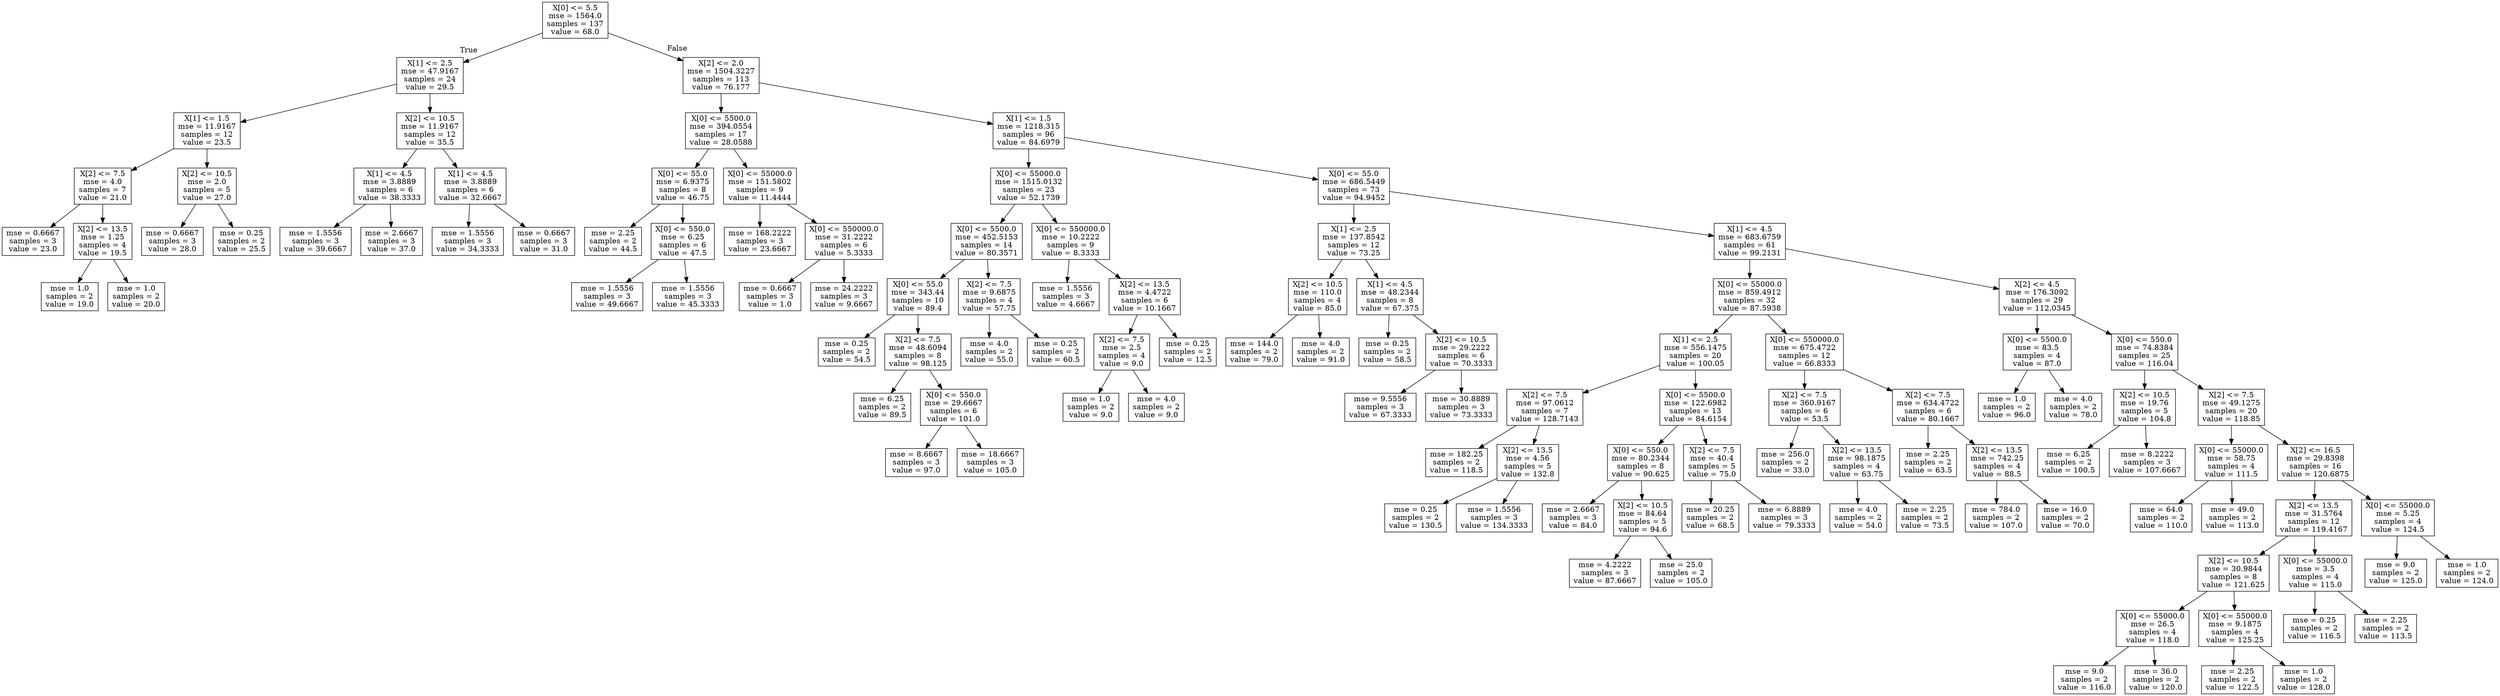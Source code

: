 digraph Tree {
node [shape=box] ;
0 [label="X[0] <= 5.5\nmse = 1564.0\nsamples = 137\nvalue = 68.0"] ;
1 [label="X[1] <= 2.5\nmse = 47.9167\nsamples = 24\nvalue = 29.5"] ;
0 -> 1 [labeldistance=2.5, labelangle=45, headlabel="True"] ;
2 [label="X[1] <= 1.5\nmse = 11.9167\nsamples = 12\nvalue = 23.5"] ;
1 -> 2 ;
3 [label="X[2] <= 7.5\nmse = 4.0\nsamples = 7\nvalue = 21.0"] ;
2 -> 3 ;
4 [label="mse = 0.6667\nsamples = 3\nvalue = 23.0"] ;
3 -> 4 ;
5 [label="X[2] <= 13.5\nmse = 1.25\nsamples = 4\nvalue = 19.5"] ;
3 -> 5 ;
6 [label="mse = 1.0\nsamples = 2\nvalue = 19.0"] ;
5 -> 6 ;
7 [label="mse = 1.0\nsamples = 2\nvalue = 20.0"] ;
5 -> 7 ;
8 [label="X[2] <= 10.5\nmse = 2.0\nsamples = 5\nvalue = 27.0"] ;
2 -> 8 ;
9 [label="mse = 0.6667\nsamples = 3\nvalue = 28.0"] ;
8 -> 9 ;
10 [label="mse = 0.25\nsamples = 2\nvalue = 25.5"] ;
8 -> 10 ;
11 [label="X[2] <= 10.5\nmse = 11.9167\nsamples = 12\nvalue = 35.5"] ;
1 -> 11 ;
12 [label="X[1] <= 4.5\nmse = 3.8889\nsamples = 6\nvalue = 38.3333"] ;
11 -> 12 ;
13 [label="mse = 1.5556\nsamples = 3\nvalue = 39.6667"] ;
12 -> 13 ;
14 [label="mse = 2.6667\nsamples = 3\nvalue = 37.0"] ;
12 -> 14 ;
15 [label="X[1] <= 4.5\nmse = 3.8889\nsamples = 6\nvalue = 32.6667"] ;
11 -> 15 ;
16 [label="mse = 1.5556\nsamples = 3\nvalue = 34.3333"] ;
15 -> 16 ;
17 [label="mse = 0.6667\nsamples = 3\nvalue = 31.0"] ;
15 -> 17 ;
18 [label="X[2] <= 2.0\nmse = 1504.3227\nsamples = 113\nvalue = 76.177"] ;
0 -> 18 [labeldistance=2.5, labelangle=-45, headlabel="False"] ;
19 [label="X[0] <= 5500.0\nmse = 394.0554\nsamples = 17\nvalue = 28.0588"] ;
18 -> 19 ;
20 [label="X[0] <= 55.0\nmse = 6.9375\nsamples = 8\nvalue = 46.75"] ;
19 -> 20 ;
21 [label="mse = 2.25\nsamples = 2\nvalue = 44.5"] ;
20 -> 21 ;
22 [label="X[0] <= 550.0\nmse = 6.25\nsamples = 6\nvalue = 47.5"] ;
20 -> 22 ;
23 [label="mse = 1.5556\nsamples = 3\nvalue = 49.6667"] ;
22 -> 23 ;
24 [label="mse = 1.5556\nsamples = 3\nvalue = 45.3333"] ;
22 -> 24 ;
25 [label="X[0] <= 55000.0\nmse = 151.5802\nsamples = 9\nvalue = 11.4444"] ;
19 -> 25 ;
26 [label="mse = 168.2222\nsamples = 3\nvalue = 23.6667"] ;
25 -> 26 ;
27 [label="X[0] <= 550000.0\nmse = 31.2222\nsamples = 6\nvalue = 5.3333"] ;
25 -> 27 ;
28 [label="mse = 0.6667\nsamples = 3\nvalue = 1.0"] ;
27 -> 28 ;
29 [label="mse = 24.2222\nsamples = 3\nvalue = 9.6667"] ;
27 -> 29 ;
30 [label="X[1] <= 1.5\nmse = 1218.315\nsamples = 96\nvalue = 84.6979"] ;
18 -> 30 ;
31 [label="X[0] <= 55000.0\nmse = 1515.0132\nsamples = 23\nvalue = 52.1739"] ;
30 -> 31 ;
32 [label="X[0] <= 5500.0\nmse = 452.5153\nsamples = 14\nvalue = 80.3571"] ;
31 -> 32 ;
33 [label="X[0] <= 55.0\nmse = 343.44\nsamples = 10\nvalue = 89.4"] ;
32 -> 33 ;
34 [label="mse = 0.25\nsamples = 2\nvalue = 54.5"] ;
33 -> 34 ;
35 [label="X[2] <= 7.5\nmse = 48.6094\nsamples = 8\nvalue = 98.125"] ;
33 -> 35 ;
36 [label="mse = 6.25\nsamples = 2\nvalue = 89.5"] ;
35 -> 36 ;
37 [label="X[0] <= 550.0\nmse = 29.6667\nsamples = 6\nvalue = 101.0"] ;
35 -> 37 ;
38 [label="mse = 8.6667\nsamples = 3\nvalue = 97.0"] ;
37 -> 38 ;
39 [label="mse = 18.6667\nsamples = 3\nvalue = 105.0"] ;
37 -> 39 ;
40 [label="X[2] <= 7.5\nmse = 9.6875\nsamples = 4\nvalue = 57.75"] ;
32 -> 40 ;
41 [label="mse = 4.0\nsamples = 2\nvalue = 55.0"] ;
40 -> 41 ;
42 [label="mse = 0.25\nsamples = 2\nvalue = 60.5"] ;
40 -> 42 ;
43 [label="X[0] <= 550000.0\nmse = 10.2222\nsamples = 9\nvalue = 8.3333"] ;
31 -> 43 ;
44 [label="mse = 1.5556\nsamples = 3\nvalue = 4.6667"] ;
43 -> 44 ;
45 [label="X[2] <= 13.5\nmse = 4.4722\nsamples = 6\nvalue = 10.1667"] ;
43 -> 45 ;
46 [label="X[2] <= 7.5\nmse = 2.5\nsamples = 4\nvalue = 9.0"] ;
45 -> 46 ;
47 [label="mse = 1.0\nsamples = 2\nvalue = 9.0"] ;
46 -> 47 ;
48 [label="mse = 4.0\nsamples = 2\nvalue = 9.0"] ;
46 -> 48 ;
49 [label="mse = 0.25\nsamples = 2\nvalue = 12.5"] ;
45 -> 49 ;
50 [label="X[0] <= 55.0\nmse = 686.5449\nsamples = 73\nvalue = 94.9452"] ;
30 -> 50 ;
51 [label="X[1] <= 2.5\nmse = 137.8542\nsamples = 12\nvalue = 73.25"] ;
50 -> 51 ;
52 [label="X[2] <= 10.5\nmse = 110.0\nsamples = 4\nvalue = 85.0"] ;
51 -> 52 ;
53 [label="mse = 144.0\nsamples = 2\nvalue = 79.0"] ;
52 -> 53 ;
54 [label="mse = 4.0\nsamples = 2\nvalue = 91.0"] ;
52 -> 54 ;
55 [label="X[1] <= 4.5\nmse = 48.2344\nsamples = 8\nvalue = 67.375"] ;
51 -> 55 ;
56 [label="mse = 0.25\nsamples = 2\nvalue = 58.5"] ;
55 -> 56 ;
57 [label="X[2] <= 10.5\nmse = 29.2222\nsamples = 6\nvalue = 70.3333"] ;
55 -> 57 ;
58 [label="mse = 9.5556\nsamples = 3\nvalue = 67.3333"] ;
57 -> 58 ;
59 [label="mse = 30.8889\nsamples = 3\nvalue = 73.3333"] ;
57 -> 59 ;
60 [label="X[1] <= 4.5\nmse = 683.6759\nsamples = 61\nvalue = 99.2131"] ;
50 -> 60 ;
61 [label="X[0] <= 55000.0\nmse = 859.4912\nsamples = 32\nvalue = 87.5938"] ;
60 -> 61 ;
62 [label="X[1] <= 2.5\nmse = 556.1475\nsamples = 20\nvalue = 100.05"] ;
61 -> 62 ;
63 [label="X[2] <= 7.5\nmse = 97.0612\nsamples = 7\nvalue = 128.7143"] ;
62 -> 63 ;
64 [label="mse = 182.25\nsamples = 2\nvalue = 118.5"] ;
63 -> 64 ;
65 [label="X[2] <= 13.5\nmse = 4.56\nsamples = 5\nvalue = 132.8"] ;
63 -> 65 ;
66 [label="mse = 0.25\nsamples = 2\nvalue = 130.5"] ;
65 -> 66 ;
67 [label="mse = 1.5556\nsamples = 3\nvalue = 134.3333"] ;
65 -> 67 ;
68 [label="X[0] <= 5500.0\nmse = 122.6982\nsamples = 13\nvalue = 84.6154"] ;
62 -> 68 ;
69 [label="X[0] <= 550.0\nmse = 80.2344\nsamples = 8\nvalue = 90.625"] ;
68 -> 69 ;
70 [label="mse = 2.6667\nsamples = 3\nvalue = 84.0"] ;
69 -> 70 ;
71 [label="X[2] <= 10.5\nmse = 84.64\nsamples = 5\nvalue = 94.6"] ;
69 -> 71 ;
72 [label="mse = 4.2222\nsamples = 3\nvalue = 87.6667"] ;
71 -> 72 ;
73 [label="mse = 25.0\nsamples = 2\nvalue = 105.0"] ;
71 -> 73 ;
74 [label="X[2] <= 7.5\nmse = 40.4\nsamples = 5\nvalue = 75.0"] ;
68 -> 74 ;
75 [label="mse = 20.25\nsamples = 2\nvalue = 68.5"] ;
74 -> 75 ;
76 [label="mse = 6.8889\nsamples = 3\nvalue = 79.3333"] ;
74 -> 76 ;
77 [label="X[0] <= 550000.0\nmse = 675.4722\nsamples = 12\nvalue = 66.8333"] ;
61 -> 77 ;
78 [label="X[2] <= 7.5\nmse = 360.9167\nsamples = 6\nvalue = 53.5"] ;
77 -> 78 ;
79 [label="mse = 256.0\nsamples = 2\nvalue = 33.0"] ;
78 -> 79 ;
80 [label="X[2] <= 13.5\nmse = 98.1875\nsamples = 4\nvalue = 63.75"] ;
78 -> 80 ;
81 [label="mse = 4.0\nsamples = 2\nvalue = 54.0"] ;
80 -> 81 ;
82 [label="mse = 2.25\nsamples = 2\nvalue = 73.5"] ;
80 -> 82 ;
83 [label="X[2] <= 7.5\nmse = 634.4722\nsamples = 6\nvalue = 80.1667"] ;
77 -> 83 ;
84 [label="mse = 2.25\nsamples = 2\nvalue = 63.5"] ;
83 -> 84 ;
85 [label="X[2] <= 13.5\nmse = 742.25\nsamples = 4\nvalue = 88.5"] ;
83 -> 85 ;
86 [label="mse = 784.0\nsamples = 2\nvalue = 107.0"] ;
85 -> 86 ;
87 [label="mse = 16.0\nsamples = 2\nvalue = 70.0"] ;
85 -> 87 ;
88 [label="X[2] <= 4.5\nmse = 176.3092\nsamples = 29\nvalue = 112.0345"] ;
60 -> 88 ;
89 [label="X[0] <= 5500.0\nmse = 83.5\nsamples = 4\nvalue = 87.0"] ;
88 -> 89 ;
90 [label="mse = 1.0\nsamples = 2\nvalue = 96.0"] ;
89 -> 90 ;
91 [label="mse = 4.0\nsamples = 2\nvalue = 78.0"] ;
89 -> 91 ;
92 [label="X[0] <= 550.0\nmse = 74.8384\nsamples = 25\nvalue = 116.04"] ;
88 -> 92 ;
93 [label="X[2] <= 10.5\nmse = 19.76\nsamples = 5\nvalue = 104.8"] ;
92 -> 93 ;
94 [label="mse = 6.25\nsamples = 2\nvalue = 100.5"] ;
93 -> 94 ;
95 [label="mse = 8.2222\nsamples = 3\nvalue = 107.6667"] ;
93 -> 95 ;
96 [label="X[2] <= 7.5\nmse = 49.1275\nsamples = 20\nvalue = 118.85"] ;
92 -> 96 ;
97 [label="X[0] <= 55000.0\nmse = 58.75\nsamples = 4\nvalue = 111.5"] ;
96 -> 97 ;
98 [label="mse = 64.0\nsamples = 2\nvalue = 110.0"] ;
97 -> 98 ;
99 [label="mse = 49.0\nsamples = 2\nvalue = 113.0"] ;
97 -> 99 ;
100 [label="X[2] <= 16.5\nmse = 29.8398\nsamples = 16\nvalue = 120.6875"] ;
96 -> 100 ;
101 [label="X[2] <= 13.5\nmse = 31.5764\nsamples = 12\nvalue = 119.4167"] ;
100 -> 101 ;
102 [label="X[2] <= 10.5\nmse = 30.9844\nsamples = 8\nvalue = 121.625"] ;
101 -> 102 ;
103 [label="X[0] <= 55000.0\nmse = 26.5\nsamples = 4\nvalue = 118.0"] ;
102 -> 103 ;
104 [label="mse = 9.0\nsamples = 2\nvalue = 116.0"] ;
103 -> 104 ;
105 [label="mse = 36.0\nsamples = 2\nvalue = 120.0"] ;
103 -> 105 ;
106 [label="X[0] <= 55000.0\nmse = 9.1875\nsamples = 4\nvalue = 125.25"] ;
102 -> 106 ;
107 [label="mse = 2.25\nsamples = 2\nvalue = 122.5"] ;
106 -> 107 ;
108 [label="mse = 1.0\nsamples = 2\nvalue = 128.0"] ;
106 -> 108 ;
109 [label="X[0] <= 55000.0\nmse = 3.5\nsamples = 4\nvalue = 115.0"] ;
101 -> 109 ;
110 [label="mse = 0.25\nsamples = 2\nvalue = 116.5"] ;
109 -> 110 ;
111 [label="mse = 2.25\nsamples = 2\nvalue = 113.5"] ;
109 -> 111 ;
112 [label="X[0] <= 55000.0\nmse = 5.25\nsamples = 4\nvalue = 124.5"] ;
100 -> 112 ;
113 [label="mse = 9.0\nsamples = 2\nvalue = 125.0"] ;
112 -> 113 ;
114 [label="mse = 1.0\nsamples = 2\nvalue = 124.0"] ;
112 -> 114 ;
}